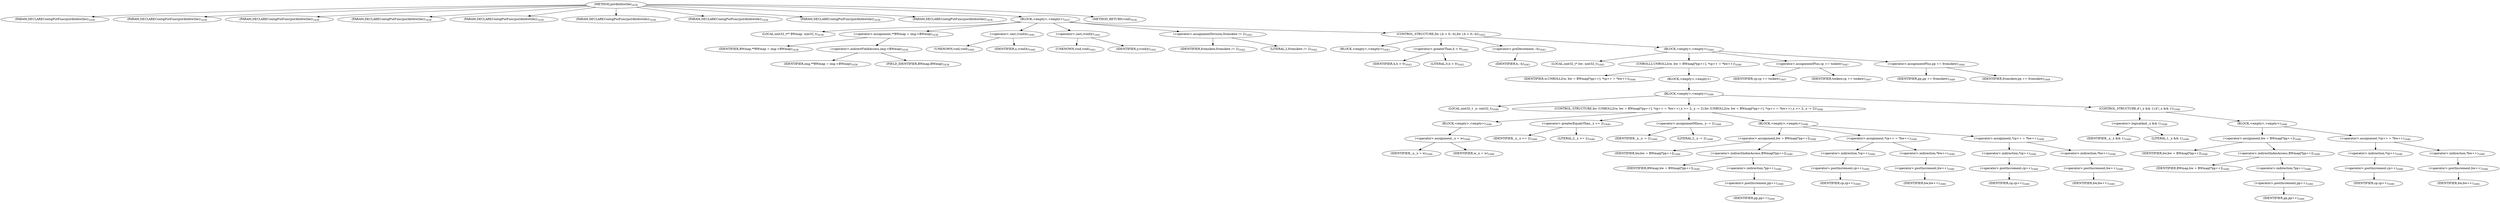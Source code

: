 digraph "put4bitbwtile" {  
"50397" [label = <(METHOD,put4bitbwtile)<SUB>1636</SUB>> ]
"50398" [label = <(PARAM,DECLAREContigPutFunc(put4bitbwtile))<SUB>1636</SUB>> ]
"50399" [label = <(PARAM,DECLAREContigPutFunc(put4bitbwtile))<SUB>1636</SUB>> ]
"50400" [label = <(PARAM,DECLAREContigPutFunc(put4bitbwtile))<SUB>1636</SUB>> ]
"50401" [label = <(PARAM,DECLAREContigPutFunc(put4bitbwtile))<SUB>1636</SUB>> ]
"50402" [label = <(PARAM,DECLAREContigPutFunc(put4bitbwtile))<SUB>1636</SUB>> ]
"50403" [label = <(PARAM,DECLAREContigPutFunc(put4bitbwtile))<SUB>1636</SUB>> ]
"50404" [label = <(PARAM,DECLAREContigPutFunc(put4bitbwtile))<SUB>1636</SUB>> ]
"50405" [label = <(PARAM,DECLAREContigPutFunc(put4bitbwtile))<SUB>1636</SUB>> ]
"50406" [label = <(PARAM,DECLAREContigPutFunc(put4bitbwtile))<SUB>1636</SUB>> ]
"50407" [label = <(BLOCK,&lt;empty&gt;,&lt;empty&gt;)<SUB>1637</SUB>> ]
"50408" [label = <(LOCAL,uint32_t** BWmap: uint32_t)<SUB>1638</SUB>> ]
"50409" [label = <(&lt;operator&gt;.assignment,**BWmap = img-&gt;BWmap)<SUB>1638</SUB>> ]
"50410" [label = <(IDENTIFIER,BWmap,**BWmap = img-&gt;BWmap)<SUB>1638</SUB>> ]
"50411" [label = <(&lt;operator&gt;.indirectFieldAccess,img-&gt;BWmap)<SUB>1638</SUB>> ]
"50412" [label = <(IDENTIFIER,img,**BWmap = img-&gt;BWmap)<SUB>1638</SUB>> ]
"50413" [label = <(FIELD_IDENTIFIER,BWmap,BWmap)<SUB>1638</SUB>> ]
"50414" [label = <(&lt;operator&gt;.cast,(void)x)<SUB>1640</SUB>> ]
"50415" [label = <(UNKNOWN,void,void)<SUB>1640</SUB>> ]
"50416" [label = <(IDENTIFIER,x,(void)x)<SUB>1640</SUB>> ]
"50417" [label = <(&lt;operator&gt;.cast,(void)y)<SUB>1641</SUB>> ]
"50418" [label = <(UNKNOWN,void,void)<SUB>1641</SUB>> ]
"50419" [label = <(IDENTIFIER,y,(void)y)<SUB>1641</SUB>> ]
"50420" [label = <(&lt;operator&gt;.assignmentDivision,fromskew /= 2)<SUB>1642</SUB>> ]
"50421" [label = <(IDENTIFIER,fromskew,fromskew /= 2)<SUB>1642</SUB>> ]
"50422" [label = <(LITERAL,2,fromskew /= 2)<SUB>1642</SUB>> ]
"50423" [label = <(CONTROL_STRUCTURE,for (;h &gt; 0;--h),for (;h &gt; 0;--h))<SUB>1643</SUB>> ]
"50424" [label = <(BLOCK,&lt;empty&gt;,&lt;empty&gt;)<SUB>1643</SUB>> ]
"50425" [label = <(&lt;operator&gt;.greaterThan,h &gt; 0)<SUB>1643</SUB>> ]
"50426" [label = <(IDENTIFIER,h,h &gt; 0)<SUB>1643</SUB>> ]
"50427" [label = <(LITERAL,0,h &gt; 0)<SUB>1643</SUB>> ]
"50428" [label = <(&lt;operator&gt;.preDecrement,--h)<SUB>1643</SUB>> ]
"50429" [label = <(IDENTIFIER,h,--h)<SUB>1643</SUB>> ]
"50430" [label = <(BLOCK,&lt;empty&gt;,&lt;empty&gt;)<SUB>1644</SUB>> ]
"50431" [label = <(LOCAL,uint32_t* bw: uint32_t)<SUB>1645</SUB>> ]
"50432" [label = <(UNROLL2,UNROLL2(w, bw = BWmap[*pp++], *cp++ = *bw++))<SUB>1646</SUB>> ]
"50433" [label = <(IDENTIFIER,w,UNROLL2(w, bw = BWmap[*pp++], *cp++ = *bw++))<SUB>1646</SUB>> ]
"50434" [label = <(BLOCK,&lt;empty&gt;,&lt;empty&gt;)> ]
"50435" [label = <(BLOCK,&lt;empty&gt;,&lt;empty&gt;)<SUB>1646</SUB>> ]
"50436" [label = <(LOCAL,uint32_t _x: uint32_t)<SUB>1646</SUB>> ]
"50437" [label = <(CONTROL_STRUCTURE,for (UNROLL2(w, bw = BWmap[*pp++], *cp++ = *bw++)_x &gt;= 2;_x -= 2),for (UNROLL2(w, bw = BWmap[*pp++], *cp++ = *bw++)_x &gt;= 2;_x -= 2))<SUB>1646</SUB>> ]
"50438" [label = <(BLOCK,&lt;empty&gt;,&lt;empty&gt;)<SUB>1646</SUB>> ]
"50439" [label = <(&lt;operator&gt;.assignment,_x = w)<SUB>1646</SUB>> ]
"50440" [label = <(IDENTIFIER,_x,_x = w)<SUB>1646</SUB>> ]
"50441" [label = <(IDENTIFIER,w,_x = w)<SUB>1646</SUB>> ]
"50442" [label = <(&lt;operator&gt;.greaterEqualsThan,_x &gt;= 2)<SUB>1646</SUB>> ]
"50443" [label = <(IDENTIFIER,_x,_x &gt;= 2)<SUB>1646</SUB>> ]
"50444" [label = <(LITERAL,2,_x &gt;= 2)<SUB>1646</SUB>> ]
"50445" [label = <(&lt;operator&gt;.assignmentMinus,_x -= 2)<SUB>1646</SUB>> ]
"50446" [label = <(IDENTIFIER,_x,_x -= 2)<SUB>1646</SUB>> ]
"50447" [label = <(LITERAL,2,_x -= 2)<SUB>1646</SUB>> ]
"50448" [label = <(BLOCK,&lt;empty&gt;,&lt;empty&gt;)<SUB>1646</SUB>> ]
"50449" [label = <(&lt;operator&gt;.assignment,bw = BWmap[*pp++])<SUB>1646</SUB>> ]
"50450" [label = <(IDENTIFIER,bw,bw = BWmap[*pp++])<SUB>1646</SUB>> ]
"50451" [label = <(&lt;operator&gt;.indirectIndexAccess,BWmap[*pp++])<SUB>1646</SUB>> ]
"50452" [label = <(IDENTIFIER,BWmap,bw = BWmap[*pp++])<SUB>1646</SUB>> ]
"50453" [label = <(&lt;operator&gt;.indirection,*pp++)<SUB>1646</SUB>> ]
"50454" [label = <(&lt;operator&gt;.postIncrement,pp++)<SUB>1646</SUB>> ]
"50455" [label = <(IDENTIFIER,pp,pp++)<SUB>1646</SUB>> ]
"50456" [label = <(&lt;operator&gt;.assignment,*cp++ = *bw++)<SUB>1646</SUB>> ]
"50457" [label = <(&lt;operator&gt;.indirection,*cp++)<SUB>1646</SUB>> ]
"50458" [label = <(&lt;operator&gt;.postIncrement,cp++)<SUB>1646</SUB>> ]
"50459" [label = <(IDENTIFIER,cp,cp++)<SUB>1646</SUB>> ]
"50460" [label = <(&lt;operator&gt;.indirection,*bw++)<SUB>1646</SUB>> ]
"50461" [label = <(&lt;operator&gt;.postIncrement,bw++)<SUB>1646</SUB>> ]
"50462" [label = <(IDENTIFIER,bw,bw++)<SUB>1646</SUB>> ]
"50463" [label = <(&lt;operator&gt;.assignment,*cp++ = *bw++)<SUB>1646</SUB>> ]
"50464" [label = <(&lt;operator&gt;.indirection,*cp++)<SUB>1646</SUB>> ]
"50465" [label = <(&lt;operator&gt;.postIncrement,cp++)<SUB>1646</SUB>> ]
"50466" [label = <(IDENTIFIER,cp,cp++)<SUB>1646</SUB>> ]
"50467" [label = <(&lt;operator&gt;.indirection,*bw++)<SUB>1646</SUB>> ]
"50468" [label = <(&lt;operator&gt;.postIncrement,bw++)<SUB>1646</SUB>> ]
"50469" [label = <(IDENTIFIER,bw,bw++)<SUB>1646</SUB>> ]
"50470" [label = <(CONTROL_STRUCTURE,if (_x &amp;&amp; 1),if (_x &amp;&amp; 1))<SUB>1646</SUB>> ]
"50471" [label = <(&lt;operator&gt;.logicalAnd,_x &amp;&amp; 1)<SUB>1646</SUB>> ]
"50472" [label = <(IDENTIFIER,_x,_x &amp;&amp; 1)<SUB>1646</SUB>> ]
"50473" [label = <(LITERAL,1,_x &amp;&amp; 1)<SUB>1646</SUB>> ]
"50474" [label = <(BLOCK,&lt;empty&gt;,&lt;empty&gt;)<SUB>1646</SUB>> ]
"50475" [label = <(&lt;operator&gt;.assignment,bw = BWmap[*pp++])<SUB>1646</SUB>> ]
"50476" [label = <(IDENTIFIER,bw,bw = BWmap[*pp++])<SUB>1646</SUB>> ]
"50477" [label = <(&lt;operator&gt;.indirectIndexAccess,BWmap[*pp++])<SUB>1646</SUB>> ]
"50478" [label = <(IDENTIFIER,BWmap,bw = BWmap[*pp++])<SUB>1646</SUB>> ]
"50479" [label = <(&lt;operator&gt;.indirection,*pp++)<SUB>1646</SUB>> ]
"50480" [label = <(&lt;operator&gt;.postIncrement,pp++)<SUB>1646</SUB>> ]
"50481" [label = <(IDENTIFIER,pp,pp++)<SUB>1646</SUB>> ]
"50482" [label = <(&lt;operator&gt;.assignment,*cp++ = *bw++)<SUB>1646</SUB>> ]
"50483" [label = <(&lt;operator&gt;.indirection,*cp++)<SUB>1646</SUB>> ]
"50484" [label = <(&lt;operator&gt;.postIncrement,cp++)<SUB>1646</SUB>> ]
"50485" [label = <(IDENTIFIER,cp,cp++)<SUB>1646</SUB>> ]
"50486" [label = <(&lt;operator&gt;.indirection,*bw++)<SUB>1646</SUB>> ]
"50487" [label = <(&lt;operator&gt;.postIncrement,bw++)<SUB>1646</SUB>> ]
"50488" [label = <(IDENTIFIER,bw,bw++)<SUB>1646</SUB>> ]
"50489" [label = <(&lt;operator&gt;.assignmentPlus,cp += toskew)<SUB>1647</SUB>> ]
"50490" [label = <(IDENTIFIER,cp,cp += toskew)<SUB>1647</SUB>> ]
"50491" [label = <(IDENTIFIER,toskew,cp += toskew)<SUB>1647</SUB>> ]
"50492" [label = <(&lt;operator&gt;.assignmentPlus,pp += fromskew)<SUB>1648</SUB>> ]
"50493" [label = <(IDENTIFIER,pp,pp += fromskew)<SUB>1648</SUB>> ]
"50494" [label = <(IDENTIFIER,fromskew,pp += fromskew)<SUB>1648</SUB>> ]
"50495" [label = <(METHOD_RETURN,void)<SUB>1636</SUB>> ]
  "50397" -> "50398" 
  "50397" -> "50399" 
  "50397" -> "50400" 
  "50397" -> "50401" 
  "50397" -> "50402" 
  "50397" -> "50403" 
  "50397" -> "50404" 
  "50397" -> "50405" 
  "50397" -> "50406" 
  "50397" -> "50407" 
  "50397" -> "50495" 
  "50407" -> "50408" 
  "50407" -> "50409" 
  "50407" -> "50414" 
  "50407" -> "50417" 
  "50407" -> "50420" 
  "50407" -> "50423" 
  "50409" -> "50410" 
  "50409" -> "50411" 
  "50411" -> "50412" 
  "50411" -> "50413" 
  "50414" -> "50415" 
  "50414" -> "50416" 
  "50417" -> "50418" 
  "50417" -> "50419" 
  "50420" -> "50421" 
  "50420" -> "50422" 
  "50423" -> "50424" 
  "50423" -> "50425" 
  "50423" -> "50428" 
  "50423" -> "50430" 
  "50425" -> "50426" 
  "50425" -> "50427" 
  "50428" -> "50429" 
  "50430" -> "50431" 
  "50430" -> "50432" 
  "50430" -> "50489" 
  "50430" -> "50492" 
  "50432" -> "50433" 
  "50432" -> "50434" 
  "50434" -> "50435" 
  "50435" -> "50436" 
  "50435" -> "50437" 
  "50435" -> "50470" 
  "50437" -> "50438" 
  "50437" -> "50442" 
  "50437" -> "50445" 
  "50437" -> "50448" 
  "50438" -> "50439" 
  "50439" -> "50440" 
  "50439" -> "50441" 
  "50442" -> "50443" 
  "50442" -> "50444" 
  "50445" -> "50446" 
  "50445" -> "50447" 
  "50448" -> "50449" 
  "50448" -> "50456" 
  "50448" -> "50463" 
  "50449" -> "50450" 
  "50449" -> "50451" 
  "50451" -> "50452" 
  "50451" -> "50453" 
  "50453" -> "50454" 
  "50454" -> "50455" 
  "50456" -> "50457" 
  "50456" -> "50460" 
  "50457" -> "50458" 
  "50458" -> "50459" 
  "50460" -> "50461" 
  "50461" -> "50462" 
  "50463" -> "50464" 
  "50463" -> "50467" 
  "50464" -> "50465" 
  "50465" -> "50466" 
  "50467" -> "50468" 
  "50468" -> "50469" 
  "50470" -> "50471" 
  "50470" -> "50474" 
  "50471" -> "50472" 
  "50471" -> "50473" 
  "50474" -> "50475" 
  "50474" -> "50482" 
  "50475" -> "50476" 
  "50475" -> "50477" 
  "50477" -> "50478" 
  "50477" -> "50479" 
  "50479" -> "50480" 
  "50480" -> "50481" 
  "50482" -> "50483" 
  "50482" -> "50486" 
  "50483" -> "50484" 
  "50484" -> "50485" 
  "50486" -> "50487" 
  "50487" -> "50488" 
  "50489" -> "50490" 
  "50489" -> "50491" 
  "50492" -> "50493" 
  "50492" -> "50494" 
}
